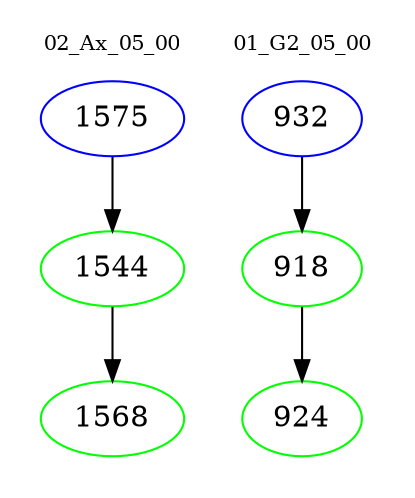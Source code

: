 digraph{
subgraph cluster_0 {
color = white
label = "02_Ax_05_00";
fontsize=10;
T0_1575 [label="1575", color="blue"]
T0_1575 -> T0_1544 [color="black"]
T0_1544 [label="1544", color="green"]
T0_1544 -> T0_1568 [color="black"]
T0_1568 [label="1568", color="green"]
}
subgraph cluster_1 {
color = white
label = "01_G2_05_00";
fontsize=10;
T1_932 [label="932", color="blue"]
T1_932 -> T1_918 [color="black"]
T1_918 [label="918", color="green"]
T1_918 -> T1_924 [color="black"]
T1_924 [label="924", color="green"]
}
}
